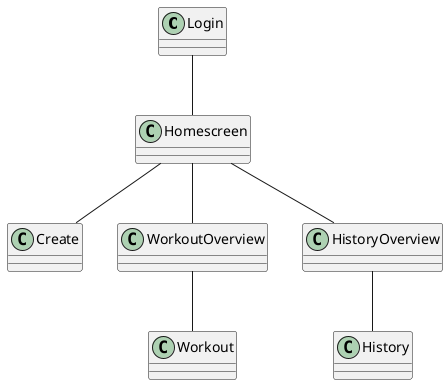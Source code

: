 @startuml FXML Diagram
/' Not Classes, but fxml files  '/

Login -- Homescreen
Homescreen -- Create
Homescreen -- WorkoutOverview
Homescreen -- HistoryOverview

WorkoutOverview -- Workout
HistoryOverview -- History
@enduml